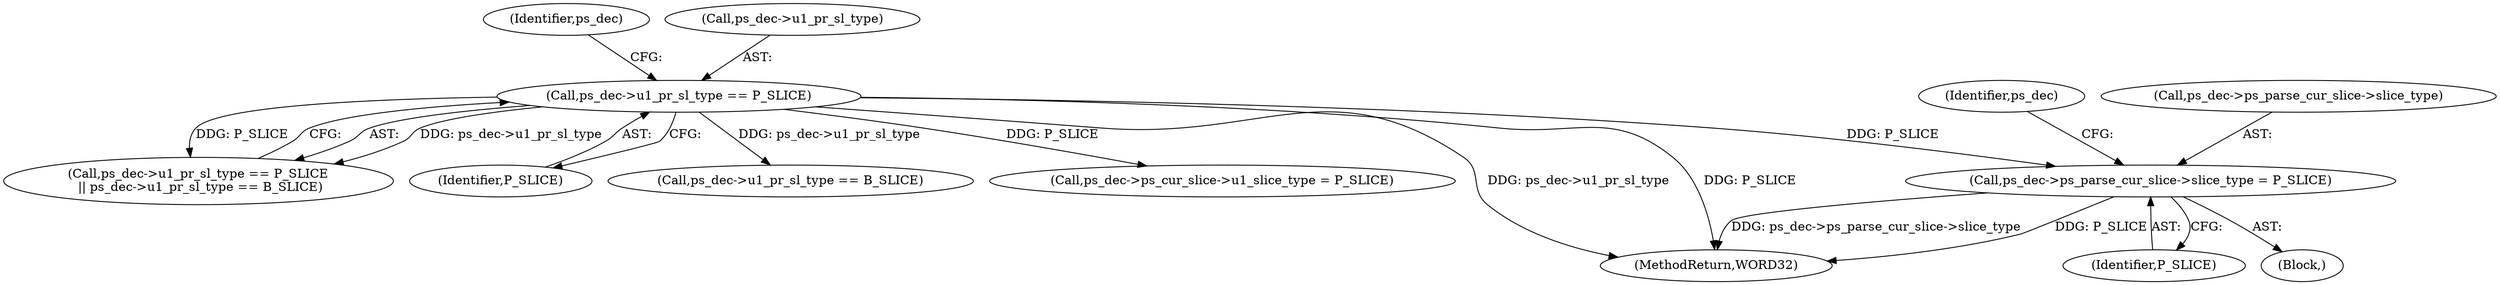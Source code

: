 digraph "0_Android_e629194c62a9a129ce378e08cb1059a8a53f1795_0@pointer" {
"1000935" [label="(Call,ps_dec->ps_parse_cur_slice->slice_type = P_SLICE)"];
"1000609" [label="(Call,ps_dec->u1_pr_sl_type == P_SLICE)"];
"1000935" [label="(Call,ps_dec->ps_parse_cur_slice->slice_type = P_SLICE)"];
"1001358" [label="(MethodReturn,WORD32)"];
"1000609" [label="(Call,ps_dec->u1_pr_sl_type == P_SLICE)"];
"1000613" [label="(Identifier,P_SLICE)"];
"1000608" [label="(Call,ps_dec->u1_pr_sl_type == P_SLICE\n || ps_dec->u1_pr_sl_type == B_SLICE)"];
"1000616" [label="(Identifier,ps_dec)"];
"1000610" [label="(Call,ps_dec->u1_pr_sl_type)"];
"1000614" [label="(Call,ps_dec->u1_pr_sl_type == B_SLICE)"];
"1000936" [label="(Call,ps_dec->ps_parse_cur_slice->slice_type)"];
"1000928" [label="(Call,ps_dec->ps_cur_slice->u1_slice_type = P_SLICE)"];
"1000941" [label="(Identifier,P_SLICE)"];
"1000137" [label="(Block,)"];
"1000944" [label="(Identifier,ps_dec)"];
"1000935" -> "1000137"  [label="AST: "];
"1000935" -> "1000941"  [label="CFG: "];
"1000936" -> "1000935"  [label="AST: "];
"1000941" -> "1000935"  [label="AST: "];
"1000944" -> "1000935"  [label="CFG: "];
"1000935" -> "1001358"  [label="DDG: ps_dec->ps_parse_cur_slice->slice_type"];
"1000935" -> "1001358"  [label="DDG: P_SLICE"];
"1000609" -> "1000935"  [label="DDG: P_SLICE"];
"1000609" -> "1000608"  [label="AST: "];
"1000609" -> "1000613"  [label="CFG: "];
"1000610" -> "1000609"  [label="AST: "];
"1000613" -> "1000609"  [label="AST: "];
"1000616" -> "1000609"  [label="CFG: "];
"1000608" -> "1000609"  [label="CFG: "];
"1000609" -> "1001358"  [label="DDG: P_SLICE"];
"1000609" -> "1001358"  [label="DDG: ps_dec->u1_pr_sl_type"];
"1000609" -> "1000608"  [label="DDG: ps_dec->u1_pr_sl_type"];
"1000609" -> "1000608"  [label="DDG: P_SLICE"];
"1000609" -> "1000614"  [label="DDG: ps_dec->u1_pr_sl_type"];
"1000609" -> "1000928"  [label="DDG: P_SLICE"];
}
